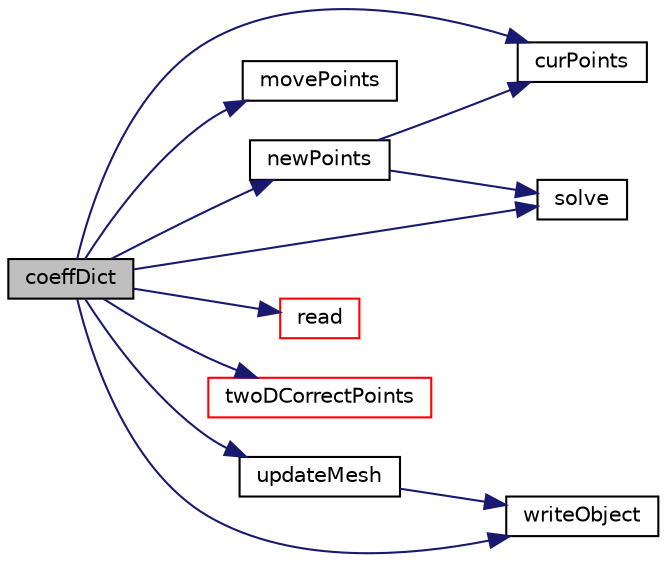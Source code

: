 digraph "coeffDict"
{
  bgcolor="transparent";
  edge [fontname="Helvetica",fontsize="10",labelfontname="Helvetica",labelfontsize="10"];
  node [fontname="Helvetica",fontsize="10",shape=record];
  rankdir="LR";
  Node1 [label="coeffDict",height=0.2,width=0.4,color="black", fillcolor="grey75", style="filled", fontcolor="black"];
  Node1 -> Node2 [color="midnightblue",fontsize="10",style="solid",fontname="Helvetica"];
  Node2 [label="curPoints",height=0.2,width=0.4,color="black",URL="$a01567.html#ac4f85dab1ba49954b9888e3b8b13ff8c",tooltip="Provide current points for motion. Uses current motion field. "];
  Node1 -> Node3 [color="midnightblue",fontsize="10",style="solid",fontname="Helvetica"];
  Node3 [label="movePoints",height=0.2,width=0.4,color="black",URL="$a01567.html#a6ffb9a34f413897089a8ee282b90fca1",tooltip="Update local data for geometry changes. "];
  Node1 -> Node4 [color="midnightblue",fontsize="10",style="solid",fontname="Helvetica"];
  Node4 [label="newPoints",height=0.2,width=0.4,color="black",URL="$a01567.html#a72b75322b2503645246fb9b3da50f2b1",tooltip="Provide new points for motion. Solves for motion. "];
  Node4 -> Node5 [color="midnightblue",fontsize="10",style="solid",fontname="Helvetica"];
  Node5 [label="solve",height=0.2,width=0.4,color="black",URL="$a01567.html#aacd6f92a174ec1ebe14983fc21ec498c",tooltip="Solve for motion. "];
  Node4 -> Node2 [color="midnightblue",fontsize="10",style="solid",fontname="Helvetica"];
  Node1 -> Node6 [color="midnightblue",fontsize="10",style="solid",fontname="Helvetica"];
  Node6 [label="read",height=0.2,width=0.4,color="red",URL="$a01567.html#af816873151ddb0126e98bb2f914d8ed5",tooltip="Read dynamicMeshDict dictionary. "];
  Node1 -> Node5 [color="midnightblue",fontsize="10",style="solid",fontname="Helvetica"];
  Node1 -> Node7 [color="midnightblue",fontsize="10",style="solid",fontname="Helvetica"];
  Node7 [label="twoDCorrectPoints",height=0.2,width=0.4,color="red",URL="$a01567.html#abcac2f76ff3f77bc308673f193faa5e5"];
  Node1 -> Node8 [color="midnightblue",fontsize="10",style="solid",fontname="Helvetica"];
  Node8 [label="updateMesh",height=0.2,width=0.4,color="black",URL="$a01567.html#a0b33e285527972bb6c7e16044233df4d",tooltip="Update local data for topology changes. "];
  Node8 -> Node9 [color="midnightblue",fontsize="10",style="solid",fontname="Helvetica"];
  Node9 [label="writeObject",height=0.2,width=0.4,color="black",URL="$a01567.html#aa4d5557147f7b9288cfbf5222d503307",tooltip="Write state using given format, version and compression. "];
  Node1 -> Node9 [color="midnightblue",fontsize="10",style="solid",fontname="Helvetica"];
}
